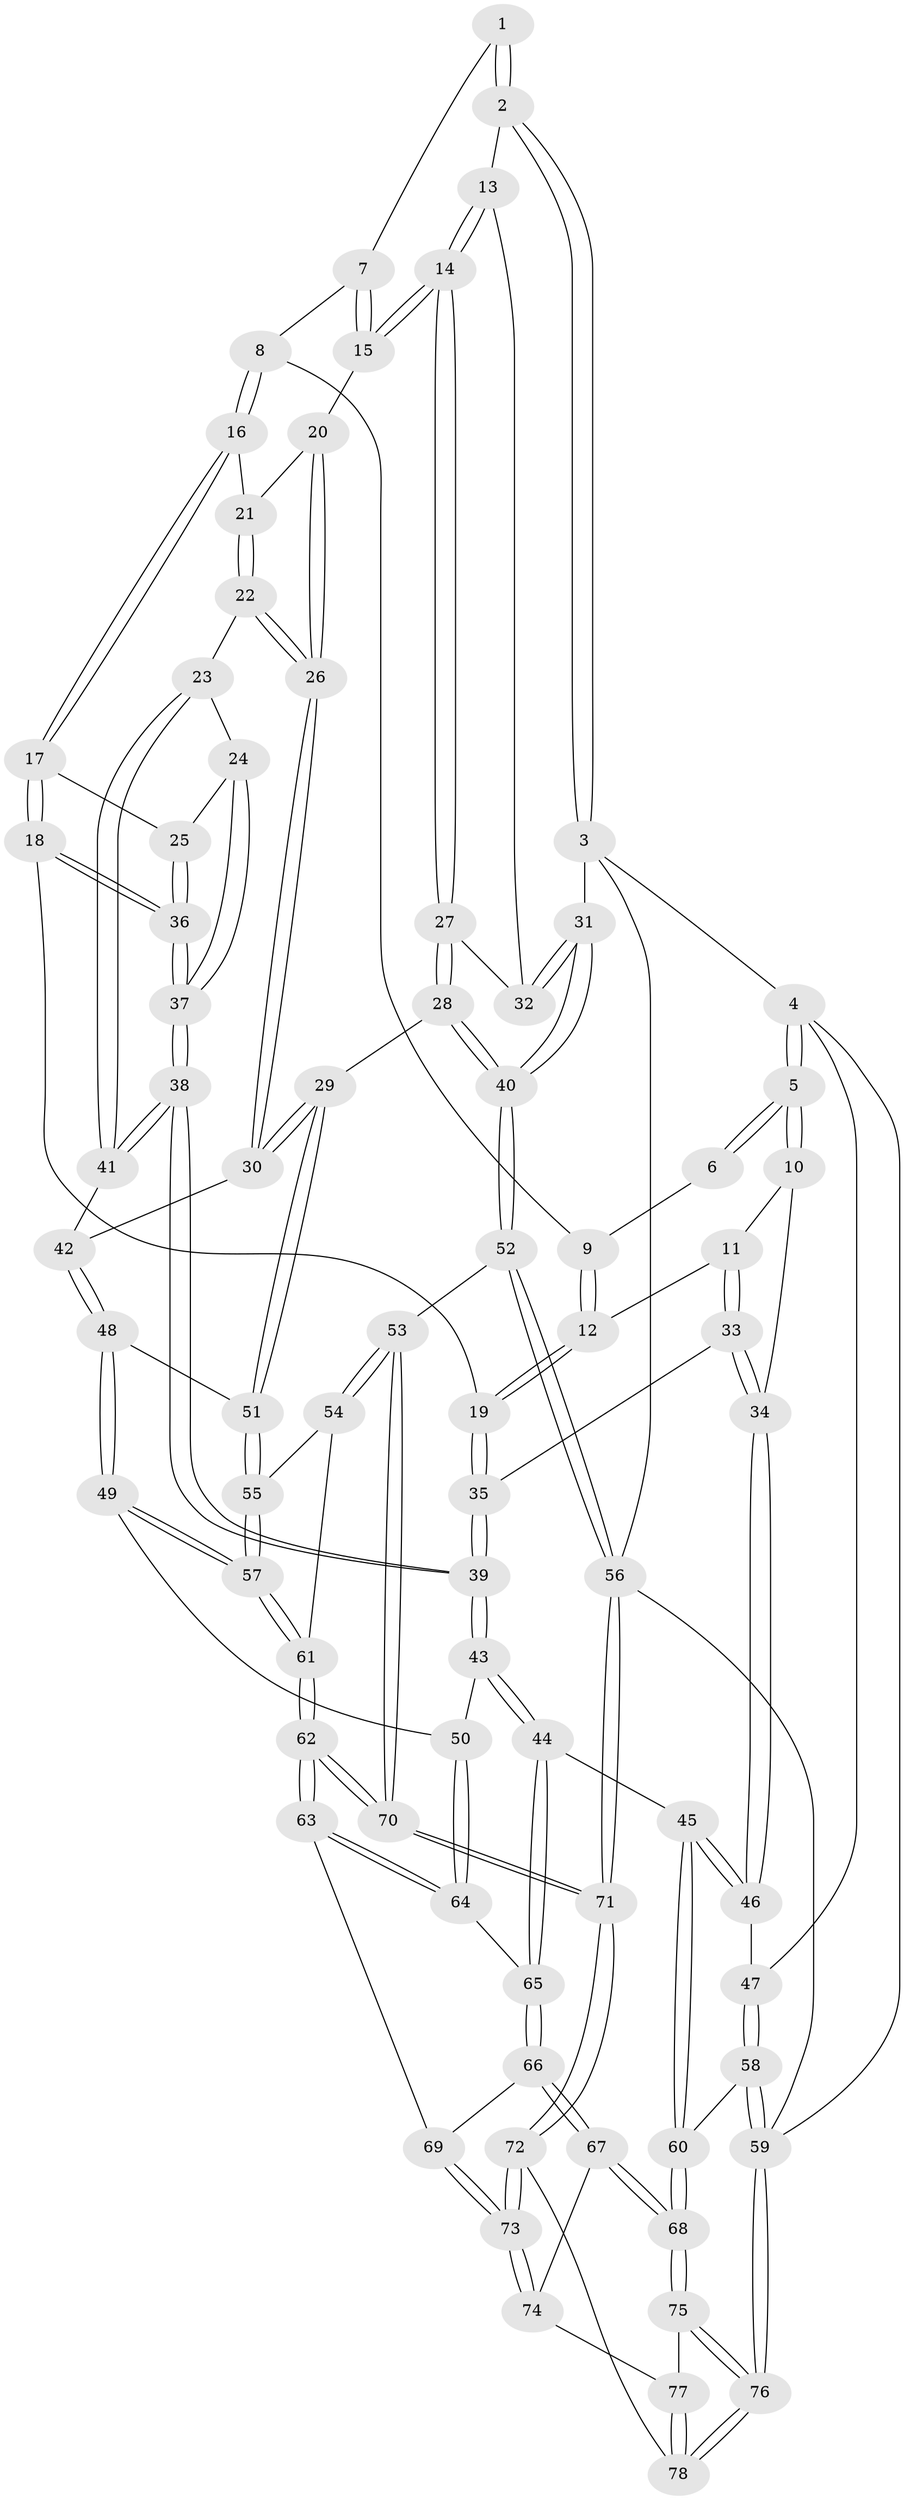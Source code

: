 // Generated by graph-tools (version 1.1) at 2025/27/03/09/25 03:27:10]
// undirected, 78 vertices, 192 edges
graph export_dot {
graph [start="1"]
  node [color=gray90,style=filled];
  1 [pos="+0.68580151287834+0"];
  2 [pos="+1+0"];
  3 [pos="+1+0"];
  4 [pos="+0+0"];
  5 [pos="+0+0"];
  6 [pos="+0.36847834780531424+0"];
  7 [pos="+0.6584745540385158+0"];
  8 [pos="+0.5502484743145887+0.08233441820895133"];
  9 [pos="+0.3615628085455681+0.011671911226083853"];
  10 [pos="+0.12283698161395287+0.08554487451515093"];
  11 [pos="+0.3193916699381671+0.1463881271023685"];
  12 [pos="+0.3262466578003028+0.14549079012008304"];
  13 [pos="+1+0"];
  14 [pos="+0.7960239403561046+0.18089176945515992"];
  15 [pos="+0.7233594975371377+0.14274117159211352"];
  16 [pos="+0.5148917099927109+0.14955917670072033"];
  17 [pos="+0.46307347809720906+0.1835371419575464"];
  18 [pos="+0.3688502594127072+0.17421499798910023"];
  19 [pos="+0.35548528026109644+0.17030831557037376"];
  20 [pos="+0.717587755678206+0.14896052192341633"];
  21 [pos="+0.6062671189149711+0.20690368798068257"];
  22 [pos="+0.6002096867306379+0.29129277726012015"];
  23 [pos="+0.5724613722016105+0.29680561437989017"];
  24 [pos="+0.5085740046293613+0.25949028544984376"];
  25 [pos="+0.4809776777193766+0.22144315527210381"];
  26 [pos="+0.6606688282967202+0.3215909187227535"];
  27 [pos="+0.8279893062632041+0.23421778303035926"];
  28 [pos="+0.8168037069294625+0.40837450601840514"];
  29 [pos="+0.801622507519693+0.41452272702728304"];
  30 [pos="+0.6838689767952579+0.3517171126909976"];
  31 [pos="+1+0.3325961819595903"];
  32 [pos="+0.9226627999971628+0.2108920677124425"];
  33 [pos="+0.15852458814952322+0.33608310922351214"];
  34 [pos="+0.12095930985497536+0.3442944229477175"];
  35 [pos="+0.3227309641526137+0.3816789689610209"];
  36 [pos="+0.4317693598564317+0.340459721229243"];
  37 [pos="+0.43808435759245906+0.41474765020858645"];
  38 [pos="+0.4372158782963628+0.42228416858164886"];
  39 [pos="+0.3819562958675277+0.44922585872245835"];
  40 [pos="+1+0.49222350887537164"];
  41 [pos="+0.4984507744302946+0.4239916878749371"];
  42 [pos="+0.5344423143813328+0.44208841316160463"];
  43 [pos="+0.33967046961824116+0.5737518542891435"];
  44 [pos="+0.2962742786147908+0.6099218346593517"];
  45 [pos="+0.23017198717288778+0.6227355942227192"];
  46 [pos="+0.10257647565187886+0.3585193818709676"];
  47 [pos="+0+0.3792925712239794"];
  48 [pos="+0.5624994954533166+0.4784713172247059"];
  49 [pos="+0.5667364948334968+0.5815801606927384"];
  50 [pos="+0.49456418925005763+0.6193912182723489"];
  51 [pos="+0.7576223350922034+0.48030799753010295"];
  52 [pos="+1+0.6735061131699062"];
  53 [pos="+1+0.6943298897277428"];
  54 [pos="+0.8698979947353366+0.6515758012186693"];
  55 [pos="+0.7483093072602166+0.5168112738098404"];
  56 [pos="+1+1"];
  57 [pos="+0.6846844683932657+0.628213976211405"];
  58 [pos="+0+0.6694332619545248"];
  59 [pos="+0+1"];
  60 [pos="+0.1832131761434654+0.6607994252875389"];
  61 [pos="+0.6966686059967168+0.6998107940694293"];
  62 [pos="+0.6827531379592336+0.7790769431771577"];
  63 [pos="+0.5601018714515232+0.7756566154110122"];
  64 [pos="+0.5294511463532973+0.7411515807690304"];
  65 [pos="+0.37127545300389764+0.7316372959104468"];
  66 [pos="+0.384227968093601+0.8570346949343361"];
  67 [pos="+0.3819422994398872+0.8626084304986308"];
  68 [pos="+0.20614893040433074+0.8847832423100567"];
  69 [pos="+0.5561396777982581+0.7797820531858813"];
  70 [pos="+0.7477782474003749+0.8734947512355637"];
  71 [pos="+0.735711605650989+1"];
  72 [pos="+0.6099142590378155+1"];
  73 [pos="+0.5020823530073104+0.9587142910557259"];
  74 [pos="+0.3862939081110267+0.8705986501720038"];
  75 [pos="+0.18906364150453683+0.9132218828417172"];
  76 [pos="+0+1"];
  77 [pos="+0.36066578364817337+0.9888262745736297"];
  78 [pos="+0.3999056519960225+1"];
  1 -- 2;
  1 -- 2;
  1 -- 7;
  2 -- 3;
  2 -- 3;
  2 -- 13;
  3 -- 4;
  3 -- 31;
  3 -- 56;
  4 -- 5;
  4 -- 5;
  4 -- 47;
  4 -- 59;
  5 -- 6;
  5 -- 6;
  5 -- 10;
  5 -- 10;
  6 -- 9;
  7 -- 8;
  7 -- 15;
  7 -- 15;
  8 -- 9;
  8 -- 16;
  8 -- 16;
  9 -- 12;
  9 -- 12;
  10 -- 11;
  10 -- 34;
  11 -- 12;
  11 -- 33;
  11 -- 33;
  12 -- 19;
  12 -- 19;
  13 -- 14;
  13 -- 14;
  13 -- 32;
  14 -- 15;
  14 -- 15;
  14 -- 27;
  14 -- 27;
  15 -- 20;
  16 -- 17;
  16 -- 17;
  16 -- 21;
  17 -- 18;
  17 -- 18;
  17 -- 25;
  18 -- 19;
  18 -- 36;
  18 -- 36;
  19 -- 35;
  19 -- 35;
  20 -- 21;
  20 -- 26;
  20 -- 26;
  21 -- 22;
  21 -- 22;
  22 -- 23;
  22 -- 26;
  22 -- 26;
  23 -- 24;
  23 -- 41;
  23 -- 41;
  24 -- 25;
  24 -- 37;
  24 -- 37;
  25 -- 36;
  25 -- 36;
  26 -- 30;
  26 -- 30;
  27 -- 28;
  27 -- 28;
  27 -- 32;
  28 -- 29;
  28 -- 40;
  28 -- 40;
  29 -- 30;
  29 -- 30;
  29 -- 51;
  29 -- 51;
  30 -- 42;
  31 -- 32;
  31 -- 32;
  31 -- 40;
  31 -- 40;
  33 -- 34;
  33 -- 34;
  33 -- 35;
  34 -- 46;
  34 -- 46;
  35 -- 39;
  35 -- 39;
  36 -- 37;
  36 -- 37;
  37 -- 38;
  37 -- 38;
  38 -- 39;
  38 -- 39;
  38 -- 41;
  38 -- 41;
  39 -- 43;
  39 -- 43;
  40 -- 52;
  40 -- 52;
  41 -- 42;
  42 -- 48;
  42 -- 48;
  43 -- 44;
  43 -- 44;
  43 -- 50;
  44 -- 45;
  44 -- 65;
  44 -- 65;
  45 -- 46;
  45 -- 46;
  45 -- 60;
  45 -- 60;
  46 -- 47;
  47 -- 58;
  47 -- 58;
  48 -- 49;
  48 -- 49;
  48 -- 51;
  49 -- 50;
  49 -- 57;
  49 -- 57;
  50 -- 64;
  50 -- 64;
  51 -- 55;
  51 -- 55;
  52 -- 53;
  52 -- 56;
  52 -- 56;
  53 -- 54;
  53 -- 54;
  53 -- 70;
  53 -- 70;
  54 -- 55;
  54 -- 61;
  55 -- 57;
  55 -- 57;
  56 -- 71;
  56 -- 71;
  56 -- 59;
  57 -- 61;
  57 -- 61;
  58 -- 59;
  58 -- 59;
  58 -- 60;
  59 -- 76;
  59 -- 76;
  60 -- 68;
  60 -- 68;
  61 -- 62;
  61 -- 62;
  62 -- 63;
  62 -- 63;
  62 -- 70;
  62 -- 70;
  63 -- 64;
  63 -- 64;
  63 -- 69;
  64 -- 65;
  65 -- 66;
  65 -- 66;
  66 -- 67;
  66 -- 67;
  66 -- 69;
  67 -- 68;
  67 -- 68;
  67 -- 74;
  68 -- 75;
  68 -- 75;
  69 -- 73;
  69 -- 73;
  70 -- 71;
  70 -- 71;
  71 -- 72;
  71 -- 72;
  72 -- 73;
  72 -- 73;
  72 -- 78;
  73 -- 74;
  73 -- 74;
  74 -- 77;
  75 -- 76;
  75 -- 76;
  75 -- 77;
  76 -- 78;
  76 -- 78;
  77 -- 78;
  77 -- 78;
}
